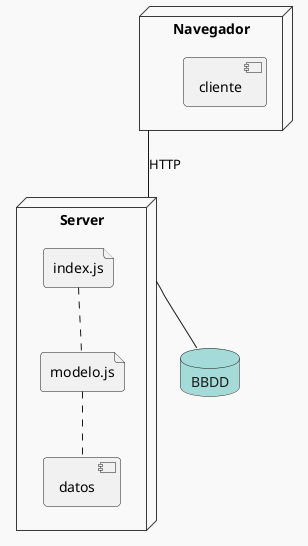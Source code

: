 @startuml Test Diagram
!theme mars
Node Navegador{
    component cliente

}
Node Server{
file index as "index.js"
file logica as "modelo.js"
component datos

index .down. logica
logica .down. datos
}
database BBDD

Navegador --  Server: "HTTP"
BBDD -up- Server

